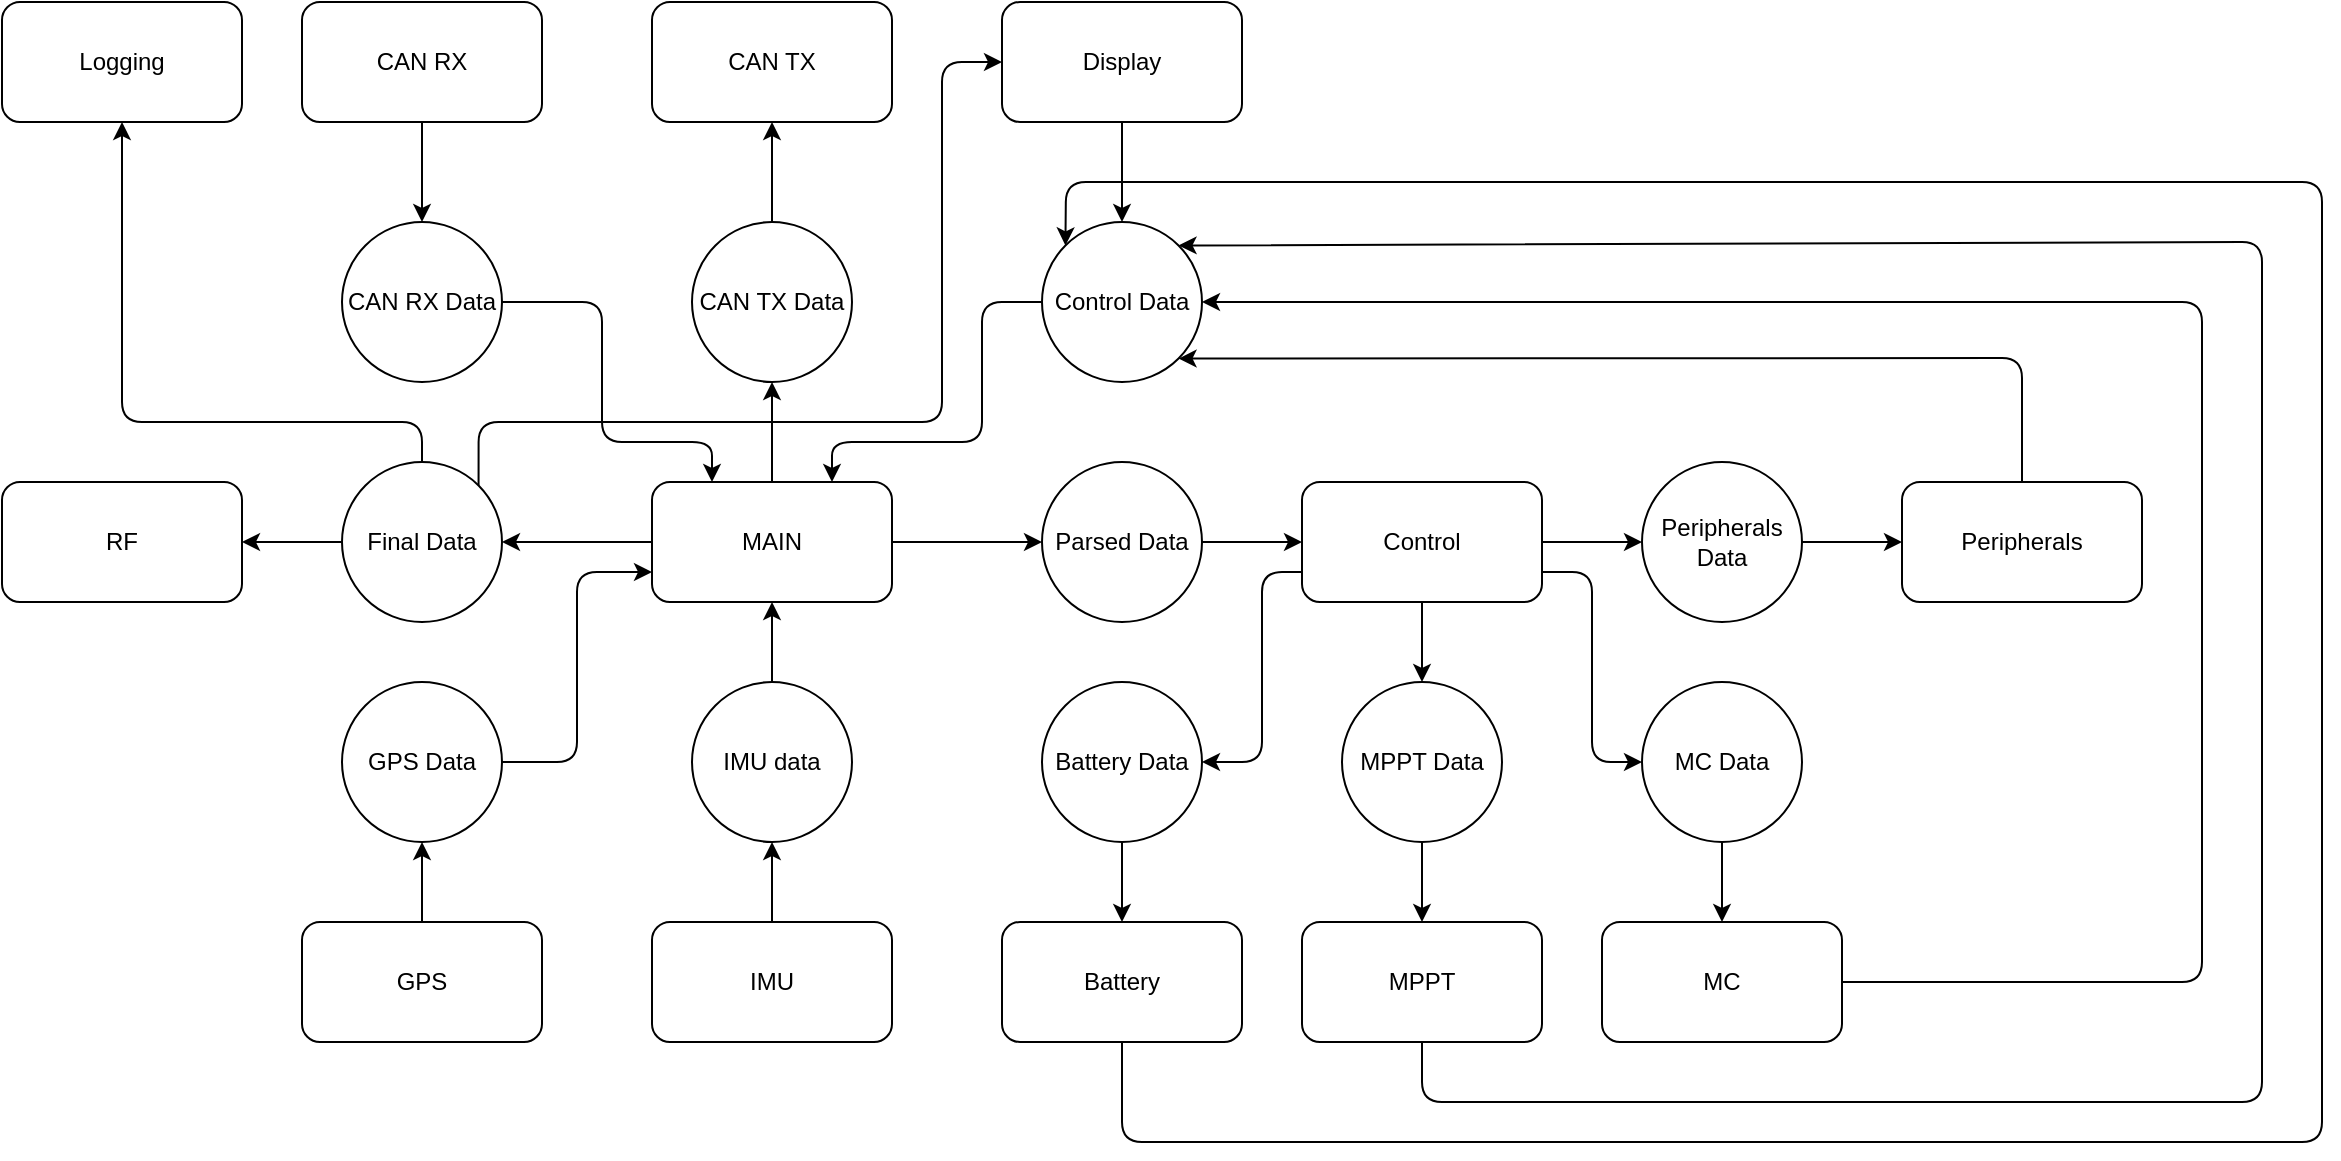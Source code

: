 <mxfile>
    <diagram name="Page-1" id="vYjQ25ntYQRkclkcvKuf">
        <mxGraphModel dx="1016" dy="756" grid="1" gridSize="10" guides="1" tooltips="1" connect="1" arrows="1" fold="1" page="1" pageScale="1" pageWidth="10000" pageHeight="10000" math="0" shadow="0">
            <root>
                <mxCell id="0"/>
                <mxCell id="1" parent="0"/>
                <mxCell id="LfXdkUzR0KYtuj1hgcs3-33" style="edgeStyle=orthogonalEdgeStyle;rounded=0;orthogonalLoop=1;jettySize=auto;html=1;exitX=1;exitY=0.5;exitDx=0;exitDy=0;entryX=0;entryY=0.5;entryDx=0;entryDy=0;" parent="1" source="LfXdkUzR0KYtuj1hgcs3-1" target="LfXdkUzR0KYtuj1hgcs3-16" edge="1">
                    <mxGeometry relative="1" as="geometry"/>
                </mxCell>
                <mxCell id="LfXdkUzR0KYtuj1hgcs3-42" style="edgeStyle=orthogonalEdgeStyle;rounded=0;orthogonalLoop=1;jettySize=auto;html=1;exitX=0;exitY=0.5;exitDx=0;exitDy=0;entryX=1;entryY=0.5;entryDx=0;entryDy=0;" parent="1" source="LfXdkUzR0KYtuj1hgcs3-1" target="LfXdkUzR0KYtuj1hgcs3-14" edge="1">
                    <mxGeometry relative="1" as="geometry"/>
                </mxCell>
                <mxCell id="15" style="edgeStyle=none;rounded=1;html=1;exitX=0.5;exitY=0;exitDx=0;exitDy=0;entryX=0.5;entryY=1;entryDx=0;entryDy=0;" parent="1" source="LfXdkUzR0KYtuj1hgcs3-1" target="11" edge="1">
                    <mxGeometry relative="1" as="geometry"/>
                </mxCell>
                <mxCell id="LfXdkUzR0KYtuj1hgcs3-1" value="MAIN" style="rounded=1;whiteSpace=wrap;html=1;" parent="1" vertex="1">
                    <mxGeometry x="365" y="520" width="120" height="60" as="geometry"/>
                </mxCell>
                <mxCell id="LfXdkUzR0KYtuj1hgcs3-58" style="edgeStyle=orthogonalEdgeStyle;rounded=0;orthogonalLoop=1;jettySize=auto;html=1;entryX=0.5;entryY=1;entryDx=0;entryDy=0;" parent="1" source="LfXdkUzR0KYtuj1hgcs3-2" target="LfXdkUzR0KYtuj1hgcs3-11" edge="1">
                    <mxGeometry relative="1" as="geometry"/>
                </mxCell>
                <mxCell id="LfXdkUzR0KYtuj1hgcs3-2" value="IMU" style="rounded=1;whiteSpace=wrap;html=1;" parent="1" vertex="1">
                    <mxGeometry x="365" y="740" width="120" height="60" as="geometry"/>
                </mxCell>
                <mxCell id="LfXdkUzR0KYtuj1hgcs3-57" style="edgeStyle=orthogonalEdgeStyle;rounded=0;orthogonalLoop=1;jettySize=auto;html=1;exitX=0.5;exitY=0;exitDx=0;exitDy=0;entryX=0.5;entryY=1;entryDx=0;entryDy=0;" parent="1" source="LfXdkUzR0KYtuj1hgcs3-4" target="LfXdkUzR0KYtuj1hgcs3-10" edge="1">
                    <mxGeometry relative="1" as="geometry"/>
                </mxCell>
                <mxCell id="LfXdkUzR0KYtuj1hgcs3-4" value="GPS" style="rounded=1;whiteSpace=wrap;html=1;" parent="1" vertex="1">
                    <mxGeometry x="190" y="740" width="120" height="60" as="geometry"/>
                </mxCell>
                <mxCell id="LfXdkUzR0KYtuj1hgcs3-5" value="RF" style="rounded=1;whiteSpace=wrap;html=1;" parent="1" vertex="1">
                    <mxGeometry x="40" y="520" width="120" height="60" as="geometry"/>
                </mxCell>
                <mxCell id="LfXdkUzR0KYtuj1hgcs3-56" style="edgeStyle=orthogonalEdgeStyle;rounded=0;orthogonalLoop=1;jettySize=auto;html=1;exitX=0.5;exitY=1;exitDx=0;exitDy=0;entryX=0.5;entryY=0;entryDx=0;entryDy=0;" parent="1" source="LfXdkUzR0KYtuj1hgcs3-6" target="LfXdkUzR0KYtuj1hgcs3-13" edge="1">
                    <mxGeometry relative="1" as="geometry"/>
                </mxCell>
                <mxCell id="LfXdkUzR0KYtuj1hgcs3-6" value="Display" style="rounded=1;whiteSpace=wrap;html=1;" parent="1" vertex="1">
                    <mxGeometry x="540" y="280" width="120" height="60" as="geometry"/>
                </mxCell>
                <mxCell id="LfXdkUzR0KYtuj1hgcs3-7" value="Logging" style="rounded=1;whiteSpace=wrap;html=1;" parent="1" vertex="1">
                    <mxGeometry x="40" y="280" width="120" height="60" as="geometry"/>
                </mxCell>
                <mxCell id="12" style="edgeStyle=none;rounded=0;html=1;exitX=0.5;exitY=1;exitDx=0;exitDy=0;entryX=0.5;entryY=0;entryDx=0;entryDy=0;" parent="1" source="LfXdkUzR0KYtuj1hgcs3-8" target="LfXdkUzR0KYtuj1hgcs3-15" edge="1">
                    <mxGeometry relative="1" as="geometry"/>
                </mxCell>
                <mxCell id="LfXdkUzR0KYtuj1hgcs3-8" value="CAN RX" style="rounded=1;whiteSpace=wrap;html=1;" parent="1" vertex="1">
                    <mxGeometry x="190" y="280" width="120" height="60" as="geometry"/>
                </mxCell>
                <mxCell id="LfXdkUzR0KYtuj1hgcs3-40" style="edgeStyle=orthogonalEdgeStyle;orthogonalLoop=1;jettySize=auto;html=1;exitX=1;exitY=0.5;exitDx=0;exitDy=0;entryX=0;entryY=0.75;entryDx=0;entryDy=0;rounded=1;" parent="1" source="LfXdkUzR0KYtuj1hgcs3-10" target="LfXdkUzR0KYtuj1hgcs3-1" edge="1">
                    <mxGeometry relative="1" as="geometry"/>
                </mxCell>
                <mxCell id="LfXdkUzR0KYtuj1hgcs3-10" value="GPS Data" style="ellipse;whiteSpace=wrap;html=1;aspect=fixed;" parent="1" vertex="1">
                    <mxGeometry x="210" y="620" width="80" height="80" as="geometry"/>
                </mxCell>
                <mxCell id="LfXdkUzR0KYtuj1hgcs3-29" style="edgeStyle=orthogonalEdgeStyle;rounded=0;orthogonalLoop=1;jettySize=auto;html=1;exitX=0.5;exitY=0;exitDx=0;exitDy=0;entryX=0.5;entryY=1;entryDx=0;entryDy=0;" parent="1" source="LfXdkUzR0KYtuj1hgcs3-11" target="LfXdkUzR0KYtuj1hgcs3-1" edge="1">
                    <mxGeometry relative="1" as="geometry"/>
                </mxCell>
                <mxCell id="LfXdkUzR0KYtuj1hgcs3-11" value="IMU data" style="ellipse;whiteSpace=wrap;html=1;aspect=fixed;" parent="1" vertex="1">
                    <mxGeometry x="385" y="620" width="80" height="80" as="geometry"/>
                </mxCell>
                <mxCell id="LfXdkUzR0KYtuj1hgcs3-36" style="edgeStyle=orthogonalEdgeStyle;orthogonalLoop=1;jettySize=auto;html=1;exitX=0;exitY=0.5;exitDx=0;exitDy=0;entryX=0.75;entryY=0;entryDx=0;entryDy=0;rounded=1;" parent="1" source="LfXdkUzR0KYtuj1hgcs3-13" target="LfXdkUzR0KYtuj1hgcs3-1" edge="1">
                    <mxGeometry relative="1" as="geometry">
                        <Array as="points">
                            <mxPoint x="530" y="430"/>
                            <mxPoint x="530" y="500"/>
                            <mxPoint x="455" y="500"/>
                        </Array>
                    </mxGeometry>
                </mxCell>
                <mxCell id="LfXdkUzR0KYtuj1hgcs3-13" value="Control Data" style="ellipse;whiteSpace=wrap;html=1;aspect=fixed;" parent="1" vertex="1">
                    <mxGeometry x="560" y="390" width="80" height="80" as="geometry"/>
                </mxCell>
                <mxCell id="LfXdkUzR0KYtuj1hgcs3-38" style="edgeStyle=orthogonalEdgeStyle;rounded=0;orthogonalLoop=1;jettySize=auto;html=1;exitX=0;exitY=0.5;exitDx=0;exitDy=0;entryX=1;entryY=0.5;entryDx=0;entryDy=0;" parent="1" source="LfXdkUzR0KYtuj1hgcs3-14" target="LfXdkUzR0KYtuj1hgcs3-5" edge="1">
                    <mxGeometry relative="1" as="geometry"/>
                </mxCell>
                <mxCell id="LfXdkUzR0KYtuj1hgcs3-53" style="edgeStyle=orthogonalEdgeStyle;orthogonalLoop=1;jettySize=auto;html=1;exitX=0.5;exitY=0;exitDx=0;exitDy=0;entryX=0.5;entryY=1;entryDx=0;entryDy=0;rounded=1;" parent="1" source="LfXdkUzR0KYtuj1hgcs3-14" target="LfXdkUzR0KYtuj1hgcs3-7" edge="1">
                    <mxGeometry relative="1" as="geometry">
                        <Array as="points">
                            <mxPoint x="250" y="490"/>
                            <mxPoint x="100" y="490"/>
                        </Array>
                    </mxGeometry>
                </mxCell>
                <mxCell id="LfXdkUzR0KYtuj1hgcs3-54" style="edgeStyle=orthogonalEdgeStyle;orthogonalLoop=1;jettySize=auto;html=1;exitX=1;exitY=0;exitDx=0;exitDy=0;entryX=0;entryY=0.5;entryDx=0;entryDy=0;rounded=1;" parent="1" source="LfXdkUzR0KYtuj1hgcs3-14" target="LfXdkUzR0KYtuj1hgcs3-6" edge="1">
                    <mxGeometry relative="1" as="geometry">
                        <mxPoint x="350" y="280" as="targetPoint"/>
                        <Array as="points">
                            <mxPoint x="278" y="490"/>
                            <mxPoint x="510" y="490"/>
                            <mxPoint x="510" y="310"/>
                        </Array>
                    </mxGeometry>
                </mxCell>
                <mxCell id="LfXdkUzR0KYtuj1hgcs3-14" value="Final Data" style="ellipse;whiteSpace=wrap;html=1;aspect=fixed;" parent="1" vertex="1">
                    <mxGeometry x="210" y="510" width="80" height="80" as="geometry"/>
                </mxCell>
                <mxCell id="14" style="edgeStyle=none;rounded=1;html=1;exitX=1;exitY=0.5;exitDx=0;exitDy=0;entryX=0.25;entryY=0;entryDx=0;entryDy=0;" parent="1" source="LfXdkUzR0KYtuj1hgcs3-15" target="LfXdkUzR0KYtuj1hgcs3-1" edge="1">
                    <mxGeometry relative="1" as="geometry">
                        <mxPoint x="300" y="430.235" as="targetPoint"/>
                        <Array as="points">
                            <mxPoint x="340" y="430"/>
                            <mxPoint x="340" y="500"/>
                            <mxPoint x="395" y="500"/>
                        </Array>
                    </mxGeometry>
                </mxCell>
                <mxCell id="LfXdkUzR0KYtuj1hgcs3-15" value="CAN RX Data" style="ellipse;whiteSpace=wrap;html=1;aspect=fixed;" parent="1" vertex="1">
                    <mxGeometry x="210" y="390" width="80" height="80" as="geometry"/>
                </mxCell>
                <mxCell id="LfXdkUzR0KYtuj1hgcs3-34" style="edgeStyle=orthogonalEdgeStyle;rounded=0;orthogonalLoop=1;jettySize=auto;html=1;exitX=1;exitY=0.5;exitDx=0;exitDy=0;entryX=0;entryY=0.5;entryDx=0;entryDy=0;" parent="1" source="LfXdkUzR0KYtuj1hgcs3-16" target="LfXdkUzR0KYtuj1hgcs3-17" edge="1">
                    <mxGeometry relative="1" as="geometry"/>
                </mxCell>
                <mxCell id="LfXdkUzR0KYtuj1hgcs3-16" value="Parsed Data" style="ellipse;whiteSpace=wrap;html=1;aspect=fixed;" parent="1" vertex="1">
                    <mxGeometry x="560" y="510" width="80" height="80" as="geometry"/>
                </mxCell>
                <mxCell id="eDZ-QSar3grSILTCuzSm-8" style="edgeStyle=orthogonalEdgeStyle;rounded=0;orthogonalLoop=1;jettySize=auto;html=1;entryX=0;entryY=0.5;entryDx=0;entryDy=0;" parent="1" source="LfXdkUzR0KYtuj1hgcs3-17" target="eDZ-QSar3grSILTCuzSm-7" edge="1">
                    <mxGeometry relative="1" as="geometry"/>
                </mxCell>
                <mxCell id="eDZ-QSar3grSILTCuzSm-9" style="edgeStyle=orthogonalEdgeStyle;rounded=0;orthogonalLoop=1;jettySize=auto;html=1;exitX=0.5;exitY=1;exitDx=0;exitDy=0;entryX=0.5;entryY=0;entryDx=0;entryDy=0;" parent="1" source="LfXdkUzR0KYtuj1hgcs3-17" target="eDZ-QSar3grSILTCuzSm-4" edge="1">
                    <mxGeometry relative="1" as="geometry"/>
                </mxCell>
                <mxCell id="eDZ-QSar3grSILTCuzSm-10" style="edgeStyle=orthogonalEdgeStyle;orthogonalLoop=1;jettySize=auto;html=1;exitX=1;exitY=0.75;exitDx=0;exitDy=0;entryX=0;entryY=0.5;entryDx=0;entryDy=0;rounded=1;" parent="1" source="LfXdkUzR0KYtuj1hgcs3-17" target="eDZ-QSar3grSILTCuzSm-5" edge="1">
                    <mxGeometry relative="1" as="geometry"/>
                </mxCell>
                <mxCell id="eDZ-QSar3grSILTCuzSm-11" style="edgeStyle=orthogonalEdgeStyle;orthogonalLoop=1;jettySize=auto;html=1;exitX=0;exitY=0.75;exitDx=0;exitDy=0;entryX=1;entryY=0.5;entryDx=0;entryDy=0;rounded=1;" parent="1" source="LfXdkUzR0KYtuj1hgcs3-17" target="eDZ-QSar3grSILTCuzSm-6" edge="1">
                    <mxGeometry relative="1" as="geometry">
                        <Array as="points">
                            <mxPoint x="670" y="565"/>
                            <mxPoint x="670" y="660"/>
                        </Array>
                    </mxGeometry>
                </mxCell>
                <mxCell id="LfXdkUzR0KYtuj1hgcs3-17" value="Control" style="rounded=1;whiteSpace=wrap;html=1;" parent="1" vertex="1">
                    <mxGeometry x="690" y="520" width="120" height="60" as="geometry"/>
                </mxCell>
                <mxCell id="9" style="edgeStyle=none;html=1;exitX=0.5;exitY=1;exitDx=0;exitDy=0;entryX=0;entryY=0;entryDx=0;entryDy=0;rounded=1;" parent="1" source="eDZ-QSar3grSILTCuzSm-1" target="LfXdkUzR0KYtuj1hgcs3-13" edge="1">
                    <mxGeometry relative="1" as="geometry">
                        <Array as="points">
                            <mxPoint x="600" y="850"/>
                            <mxPoint x="1200" y="850"/>
                            <mxPoint x="1200" y="370"/>
                            <mxPoint x="572" y="370"/>
                        </Array>
                    </mxGeometry>
                </mxCell>
                <mxCell id="eDZ-QSar3grSILTCuzSm-1" value="Battery" style="rounded=1;whiteSpace=wrap;html=1;" parent="1" vertex="1">
                    <mxGeometry x="540" y="740" width="120" height="60" as="geometry"/>
                </mxCell>
                <mxCell id="8" style="edgeStyle=none;html=1;entryX=1;entryY=0;entryDx=0;entryDy=0;rounded=1;" parent="1" source="eDZ-QSar3grSILTCuzSm-2" target="LfXdkUzR0KYtuj1hgcs3-13" edge="1">
                    <mxGeometry relative="1" as="geometry">
                        <Array as="points">
                            <mxPoint x="750" y="830"/>
                            <mxPoint x="1170" y="830"/>
                            <mxPoint x="1170" y="400"/>
                        </Array>
                    </mxGeometry>
                </mxCell>
                <mxCell id="eDZ-QSar3grSILTCuzSm-2" value="MPPT" style="rounded=1;whiteSpace=wrap;html=1;" parent="1" vertex="1">
                    <mxGeometry x="690" y="740" width="120" height="60" as="geometry"/>
                </mxCell>
                <mxCell id="6" style="edgeStyle=none;html=1;entryX=1;entryY=0.5;entryDx=0;entryDy=0;rounded=1;" parent="1" source="eDZ-QSar3grSILTCuzSm-3" target="LfXdkUzR0KYtuj1hgcs3-13" edge="1">
                    <mxGeometry relative="1" as="geometry">
                        <mxPoint x="1160" y="770" as="targetPoint"/>
                        <Array as="points">
                            <mxPoint x="1140" y="770"/>
                            <mxPoint x="1140" y="430"/>
                        </Array>
                    </mxGeometry>
                </mxCell>
                <mxCell id="eDZ-QSar3grSILTCuzSm-3" value="MC" style="rounded=1;whiteSpace=wrap;html=1;" parent="1" vertex="1">
                    <mxGeometry x="840" y="740" width="120" height="60" as="geometry"/>
                </mxCell>
                <mxCell id="eDZ-QSar3grSILTCuzSm-15" style="edgeStyle=orthogonalEdgeStyle;rounded=0;orthogonalLoop=1;jettySize=auto;html=1;entryX=0.5;entryY=0;entryDx=0;entryDy=0;" parent="1" source="eDZ-QSar3grSILTCuzSm-4" target="eDZ-QSar3grSILTCuzSm-2" edge="1">
                    <mxGeometry relative="1" as="geometry">
                        <mxPoint x="750" y="730" as="targetPoint"/>
                    </mxGeometry>
                </mxCell>
                <mxCell id="eDZ-QSar3grSILTCuzSm-4" value="MPPT Data" style="ellipse;whiteSpace=wrap;html=1;aspect=fixed;" parent="1" vertex="1">
                    <mxGeometry x="710" y="620" width="80" height="80" as="geometry"/>
                </mxCell>
                <mxCell id="eDZ-QSar3grSILTCuzSm-16" style="edgeStyle=orthogonalEdgeStyle;rounded=0;orthogonalLoop=1;jettySize=auto;html=1;exitX=0.5;exitY=1;exitDx=0;exitDy=0;entryX=0.5;entryY=0;entryDx=0;entryDy=0;" parent="1" source="eDZ-QSar3grSILTCuzSm-5" target="eDZ-QSar3grSILTCuzSm-3" edge="1">
                    <mxGeometry relative="1" as="geometry"/>
                </mxCell>
                <mxCell id="eDZ-QSar3grSILTCuzSm-5" value="MC Data" style="ellipse;whiteSpace=wrap;html=1;aspect=fixed;" parent="1" vertex="1">
                    <mxGeometry x="860" y="620" width="80" height="80" as="geometry"/>
                </mxCell>
                <mxCell id="eDZ-QSar3grSILTCuzSm-14" style="edgeStyle=orthogonalEdgeStyle;rounded=0;orthogonalLoop=1;jettySize=auto;html=1;exitX=0.5;exitY=1;exitDx=0;exitDy=0;entryX=0.5;entryY=0;entryDx=0;entryDy=0;" parent="1" source="eDZ-QSar3grSILTCuzSm-6" target="eDZ-QSar3grSILTCuzSm-1" edge="1">
                    <mxGeometry relative="1" as="geometry"/>
                </mxCell>
                <mxCell id="eDZ-QSar3grSILTCuzSm-6" value="Battery Data" style="ellipse;whiteSpace=wrap;html=1;aspect=fixed;" parent="1" vertex="1">
                    <mxGeometry x="560" y="620" width="80" height="80" as="geometry"/>
                </mxCell>
                <mxCell id="eDZ-QSar3grSILTCuzSm-13" style="edgeStyle=orthogonalEdgeStyle;rounded=0;orthogonalLoop=1;jettySize=auto;html=1;entryX=0;entryY=0.5;entryDx=0;entryDy=0;" parent="1" source="eDZ-QSar3grSILTCuzSm-7" target="eDZ-QSar3grSILTCuzSm-12" edge="1">
                    <mxGeometry relative="1" as="geometry"/>
                </mxCell>
                <mxCell id="eDZ-QSar3grSILTCuzSm-7" value="Peripherals Data" style="ellipse;whiteSpace=wrap;html=1;aspect=fixed;" parent="1" vertex="1">
                    <mxGeometry x="860" y="510" width="80" height="80" as="geometry"/>
                </mxCell>
                <mxCell id="5" style="edgeStyle=none;html=1;entryX=1;entryY=1;entryDx=0;entryDy=0;rounded=1;" parent="1" source="eDZ-QSar3grSILTCuzSm-12" target="LfXdkUzR0KYtuj1hgcs3-13" edge="1">
                    <mxGeometry relative="1" as="geometry">
                        <Array as="points">
                            <mxPoint x="1050" y="458"/>
                        </Array>
                    </mxGeometry>
                </mxCell>
                <mxCell id="eDZ-QSar3grSILTCuzSm-12" value="Peripherals" style="rounded=1;whiteSpace=wrap;html=1;" parent="1" vertex="1">
                    <mxGeometry x="990" y="520" width="120" height="60" as="geometry"/>
                </mxCell>
                <mxCell id="10" value="CAN TX" style="rounded=1;whiteSpace=wrap;html=1;" parent="1" vertex="1">
                    <mxGeometry x="365" y="280" width="120" height="60" as="geometry"/>
                </mxCell>
                <mxCell id="13" style="edgeStyle=none;rounded=0;html=1;exitX=0.5;exitY=0;exitDx=0;exitDy=0;entryX=0.5;entryY=1;entryDx=0;entryDy=0;" parent="1" source="11" target="10" edge="1">
                    <mxGeometry relative="1" as="geometry"/>
                </mxCell>
                <mxCell id="11" value="CAN TX Data" style="ellipse;whiteSpace=wrap;html=1;aspect=fixed;" parent="1" vertex="1">
                    <mxGeometry x="385" y="390" width="80" height="80" as="geometry"/>
                </mxCell>
            </root>
        </mxGraphModel>
    </diagram>
</mxfile>